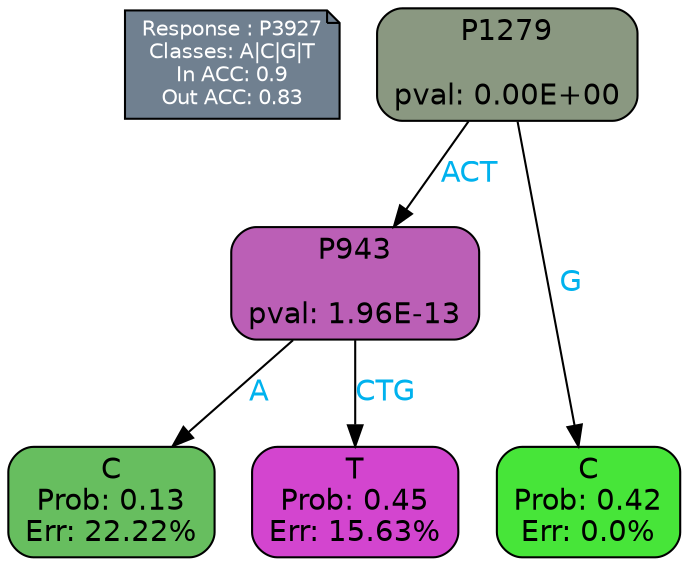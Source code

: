 digraph Tree {
node [shape=box, style="filled, rounded", color="black", fontname=helvetica] ;
graph [ranksep=equally, splines=polylines, bgcolor=transparent, dpi=600] ;
edge [fontname=helvetica] ;
LEGEND [label="Response : P3927
Classes: A|C|G|T
In ACC: 0.9
Out ACC: 0.83
",shape=note,align=left,style=filled,fillcolor="slategray",fontcolor="white",fontsize=10];1 [label="P1279

pval: 0.00E+00", fillcolor="#8a9881"] ;
2 [label="P943

pval: 1.96E-13", fillcolor="#bb5fb6"] ;
3 [label="C
Prob: 0.13
Err: 22.22%", fillcolor="#67be5f"] ;
4 [label="T
Prob: 0.45
Err: 15.63%", fillcolor="#d345cf"] ;
5 [label="C
Prob: 0.42
Err: 0.0%", fillcolor="#47e539"] ;
1 -> 2 [label="ACT",fontcolor=deepskyblue2] ;
1 -> 5 [label="G",fontcolor=deepskyblue2] ;
2 -> 3 [label="A",fontcolor=deepskyblue2] ;
2 -> 4 [label="CTG",fontcolor=deepskyblue2] ;
{rank = same; 3;4;5;}{rank = same; LEGEND;1;}}